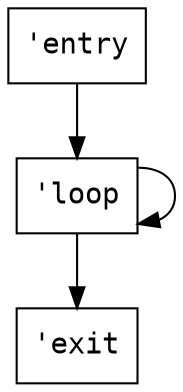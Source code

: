 digraph {
    fontname = monospace
    node [shape=box, fontname=monospace]

    entry -> loop
    loop -> loop
    loop -> exit

    entry [label="'entry"]
    loop [label="'loop"]
    exit [label="'exit"]
}
